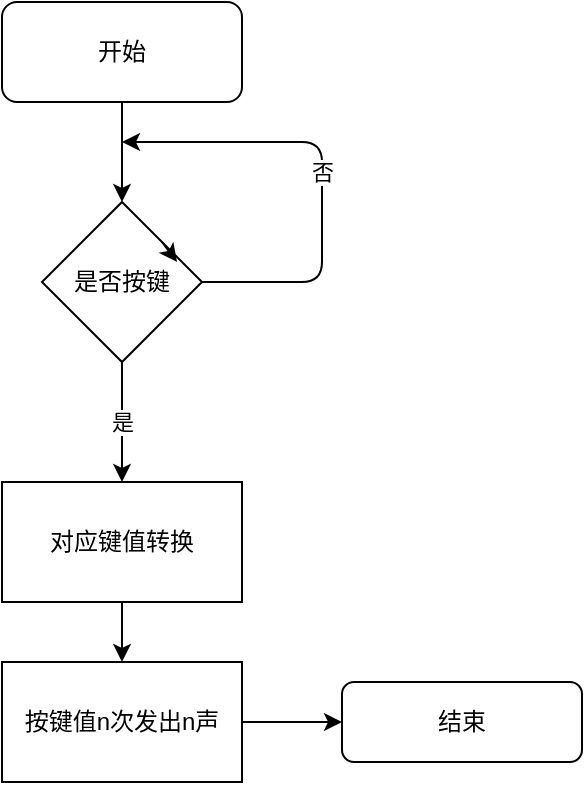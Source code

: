<mxfile>
    <diagram id="_AagHubuoycwvU10yMI5" name="第 1 页">
        <mxGraphModel dx="452" dy="501" grid="1" gridSize="10" guides="1" tooltips="1" connect="1" arrows="1" fold="1" page="1" pageScale="1" pageWidth="827" pageHeight="1169" math="0" shadow="0">
            <root>
                <mxCell id="0"/>
                <mxCell id="1" parent="0"/>
                <mxCell id="5" style="edgeStyle=none;html=1;exitX=0.5;exitY=1;exitDx=0;exitDy=0;" edge="1" parent="1" source="2" target="3">
                    <mxGeometry relative="1" as="geometry"/>
                </mxCell>
                <mxCell id="2" value="开始" style="rounded=1;whiteSpace=wrap;html=1;" vertex="1" parent="1">
                    <mxGeometry x="80" y="50" width="120" height="50" as="geometry"/>
                </mxCell>
                <mxCell id="7" value="是" style="edgeStyle=none;html=1;exitX=0.5;exitY=1;exitDx=0;exitDy=0;" edge="1" parent="1" source="3">
                    <mxGeometry relative="1" as="geometry">
                        <mxPoint x="140" y="290" as="targetPoint"/>
                    </mxGeometry>
                </mxCell>
                <mxCell id="3" value="是否按键" style="rhombus;whiteSpace=wrap;html=1;" vertex="1" parent="1">
                    <mxGeometry x="100" y="150" width="80" height="80" as="geometry"/>
                </mxCell>
                <mxCell id="4" style="edgeStyle=none;html=1;exitX=1;exitY=0;exitDx=0;exitDy=0;entryX=0.844;entryY=0.375;entryDx=0;entryDy=0;entryPerimeter=0;" edge="1" parent="1" source="3" target="3">
                    <mxGeometry relative="1" as="geometry"/>
                </mxCell>
                <mxCell id="13" value="否" style="endArrow=classic;html=1;" edge="1" parent="1">
                    <mxGeometry width="50" height="50" relative="1" as="geometry">
                        <mxPoint x="180" y="190" as="sourcePoint"/>
                        <mxPoint x="140" y="120" as="targetPoint"/>
                        <Array as="points">
                            <mxPoint x="240" y="190"/>
                            <mxPoint x="240" y="120"/>
                        </Array>
                    </mxGeometry>
                </mxCell>
                <mxCell id="15" style="edgeStyle=none;html=1;exitX=0.5;exitY=1;exitDx=0;exitDy=0;" edge="1" parent="1" source="14" target="16">
                    <mxGeometry relative="1" as="geometry">
                        <mxPoint x="140" y="380" as="targetPoint"/>
                    </mxGeometry>
                </mxCell>
                <mxCell id="14" value="对应键值转换" style="rounded=0;whiteSpace=wrap;html=1;" vertex="1" parent="1">
                    <mxGeometry x="80" y="290" width="120" height="60" as="geometry"/>
                </mxCell>
                <mxCell id="17" style="edgeStyle=none;html=1;" edge="1" parent="1" source="16">
                    <mxGeometry relative="1" as="geometry">
                        <mxPoint x="250" y="410" as="targetPoint"/>
                    </mxGeometry>
                </mxCell>
                <mxCell id="16" value="按键值n次发出n声" style="rounded=0;whiteSpace=wrap;html=1;" vertex="1" parent="1">
                    <mxGeometry x="80" y="380" width="120" height="60" as="geometry"/>
                </mxCell>
                <mxCell id="18" value="结束" style="rounded=1;whiteSpace=wrap;html=1;" vertex="1" parent="1">
                    <mxGeometry x="250" y="390" width="120" height="40" as="geometry"/>
                </mxCell>
            </root>
        </mxGraphModel>
    </diagram>
</mxfile>